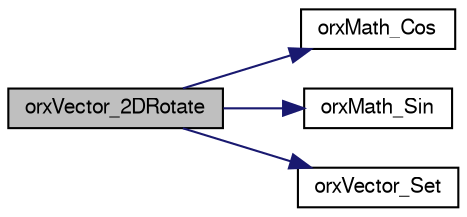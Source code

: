 digraph G
{
  bgcolor="transparent";
  edge [fontname="FreeSans",fontsize=10,labelfontname="FreeSans",labelfontsize=10];
  node [fontname="FreeSans",fontsize=10,shape=record];
  rankdir=LR;
  Node1 [label="orxVector_2DRotate",height=0.2,width=0.4,color="black", fillcolor="grey75", style="filled" fontcolor="black"];
  Node1 -> Node2 [color="midnightblue",fontsize=10,style="solid",fontname="FreeSans"];
  Node2 [label="orxMath_Cos",height=0.2,width=0.4,color="black",URL="$group__orx_math.html#gf10b3c69707af146be66d3114c26545a"];
  Node1 -> Node3 [color="midnightblue",fontsize=10,style="solid",fontname="FreeSans"];
  Node3 [label="orxMath_Sin",height=0.2,width=0.4,color="black",URL="$group__orx_math.html#gfb7c2af9008fd51432ae8b7eab270ad7"];
  Node1 -> Node4 [color="midnightblue",fontsize=10,style="solid",fontname="FreeSans"];
  Node4 [label="orxVector_Set",height=0.2,width=0.4,color="black",URL="$group__orx_vector.html#gc64517a8746156752ad7596fe52f75af"];
}

